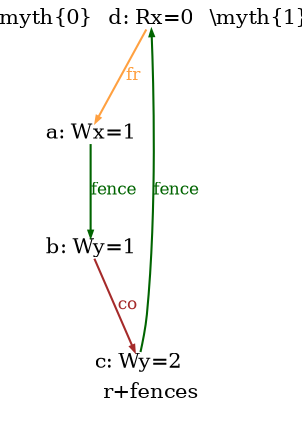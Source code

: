 /* Generated, do not edit, edit img/r+syncs.litmus instead */
digraph G {

splines=spline;

/* legend */
fontsize=10;
label="r+fences";


/* the unlocked events */
proc0_label_node [shape=none, fontsize=10, label="\\myth{0}", pos="1.000000,0.588000!", fixedsize=true, width=0.455000, height=0.091875]
eiid0 [label="a: Wx=1", shape="none", fontsize=10, pos="1.000000,0.367500!", fixedsize="true", height="0.138889", width="0.486111"];
eiid1 [label="b: Wy=1", shape="none", fontsize=10, pos="1.000000,0.000000!", fixedsize="true", height="0.138889", width="0.486111"];
proc1_label_node [shape=none, fontsize=10, label="\\myth{1}", pos="1.700000,0.588000!", fixedsize=true, width=0.455000, height=0.091875]
eiid2 [label="c: Wy=2", shape="none", fontsize=10, pos="1.700000,0.367500!", fixedsize="true", height="0.138889", width="0.486111"];
eiid3 [label="d: Rx=0", shape="none", fontsize=10, pos="1.700000,0.000000!", fixedsize="true", height="0.138889", width="0.486111"];

/* the intra_causality_data edges */


/* the intra_causality_control edges */

/* the poi edges */
/* the rfmap edges */


/* The viewed-before edges */
eiid3 -> eiid0 [label="fr", color="#ffa040", fontcolor="#ffa040", fontsize=8, arrowsize="0.300000"];
eiid0 -> eiid1 [label="fence", color="darkgreen", fontcolor="darkgreen", fontsize=8, arrowsize="0.300000"];
eiid3 -> eiid2 [label="fence", color="darkgreen", fontcolor="darkgreen", fontsize=8, arrowsize="0.300000", dir="back"];
eiid1 -> eiid2 [label="co", color="brown", fontcolor="brown", fontsize=8, arrowsize="0.300000"];
}
